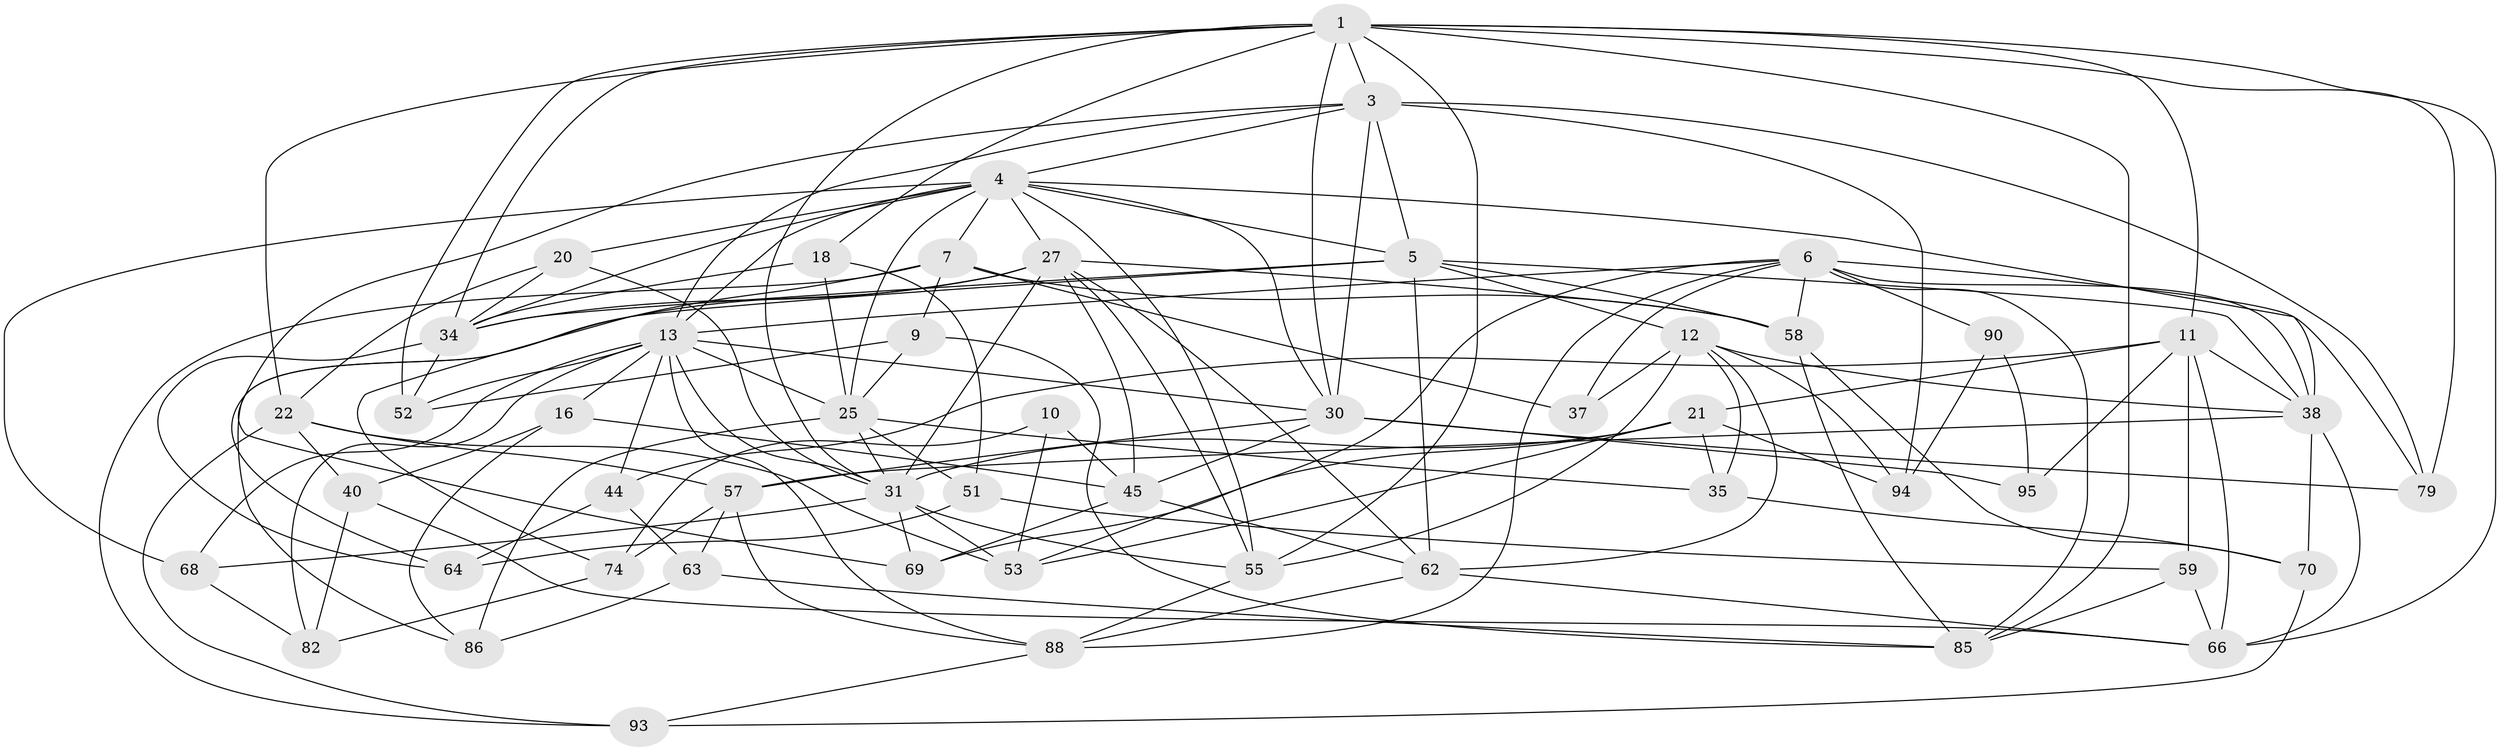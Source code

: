// original degree distribution, {4: 1.0}
// Generated by graph-tools (version 1.1) at 2025/16/03/09/25 04:16:37]
// undirected, 51 vertices, 146 edges
graph export_dot {
graph [start="1"]
  node [color=gray90,style=filled];
  1 [super="+2+19"];
  3 [super="+28"];
  4 [super="+46+8"];
  5 [super="+32"];
  6 [super="+50+14+49"];
  7 [super="+15"];
  9;
  10;
  11 [super="+17"];
  12 [super="+75+96"];
  13 [super="+24+23"];
  16;
  18 [super="+83"];
  20;
  21 [super="+41"];
  22 [super="+54"];
  25 [super="+80"];
  27 [super="+56+73"];
  30 [super="+33+43"];
  31 [super="+39+42"];
  34 [super="+47+60+61"];
  35;
  37;
  38 [super="+81"];
  40;
  44;
  45 [super="+71"];
  51;
  52;
  53 [super="+99"];
  55 [super="+76"];
  57 [super="+77"];
  58 [super="+97"];
  59;
  62 [super="+65"];
  63;
  64;
  66 [super="+78"];
  68;
  69;
  70;
  74;
  79;
  82;
  85 [super="+87"];
  86;
  88 [super="+102"];
  90;
  93;
  94;
  95;
  1 -- 31;
  1 -- 66;
  1 -- 3;
  1 -- 18;
  1 -- 52;
  1 -- 85;
  1 -- 34;
  1 -- 22;
  1 -- 30;
  1 -- 79;
  1 -- 11;
  1 -- 55;
  3 -- 94;
  3 -- 5;
  3 -- 4;
  3 -- 69;
  3 -- 79;
  3 -- 30;
  3 -- 13;
  4 -- 34;
  4 -- 38;
  4 -- 27;
  4 -- 30;
  4 -- 5;
  4 -- 20;
  4 -- 68;
  4 -- 25;
  4 -- 13;
  4 -- 7;
  4 -- 55;
  5 -- 62;
  5 -- 86;
  5 -- 12;
  5 -- 34;
  5 -- 58;
  5 -- 38;
  6 -- 58;
  6 -- 38;
  6 -- 90 [weight=2];
  6 -- 79;
  6 -- 37;
  6 -- 53;
  6 -- 85;
  6 -- 88;
  6 -- 13;
  7 -- 37;
  7 -- 9;
  7 -- 58;
  7 -- 74;
  7 -- 93;
  9 -- 52;
  9 -- 25;
  9 -- 85;
  10 -- 53 [weight=2];
  10 -- 74;
  10 -- 45;
  11 -- 66;
  11 -- 38;
  11 -- 21;
  11 -- 59;
  11 -- 44;
  11 -- 95 [weight=2];
  12 -- 37 [weight=2];
  12 -- 55;
  12 -- 35;
  12 -- 94;
  12 -- 38;
  12 -- 62;
  13 -- 68;
  13 -- 30;
  13 -- 82;
  13 -- 31;
  13 -- 44;
  13 -- 16;
  13 -- 52;
  13 -- 88;
  13 -- 25;
  16 -- 86;
  16 -- 45;
  16 -- 40;
  18 -- 51;
  18 -- 34 [weight=3];
  18 -- 25;
  20 -- 22;
  20 -- 31;
  20 -- 34;
  21 -- 35;
  21 -- 31;
  21 -- 53;
  21 -- 69;
  21 -- 94;
  22 -- 40;
  22 -- 53;
  22 -- 93;
  22 -- 57;
  25 -- 35;
  25 -- 51;
  25 -- 86;
  25 -- 31;
  27 -- 31;
  27 -- 34;
  27 -- 62;
  27 -- 64;
  27 -- 58;
  27 -- 45;
  27 -- 55;
  30 -- 57;
  30 -- 79;
  30 -- 45;
  30 -- 95;
  31 -- 68;
  31 -- 69;
  31 -- 55;
  31 -- 53;
  34 -- 64;
  34 -- 52;
  35 -- 70;
  38 -- 57;
  38 -- 70;
  38 -- 66;
  40 -- 82;
  40 -- 66;
  44 -- 64;
  44 -- 63;
  45 -- 69;
  45 -- 62;
  51 -- 59;
  51 -- 64;
  55 -- 88;
  57 -- 63;
  57 -- 88;
  57 -- 74;
  58 -- 85;
  58 -- 70;
  59 -- 85;
  59 -- 66;
  62 -- 66;
  62 -- 88;
  63 -- 86;
  63 -- 85;
  68 -- 82;
  70 -- 93;
  74 -- 82;
  88 -- 93;
  90 -- 95;
  90 -- 94;
}
